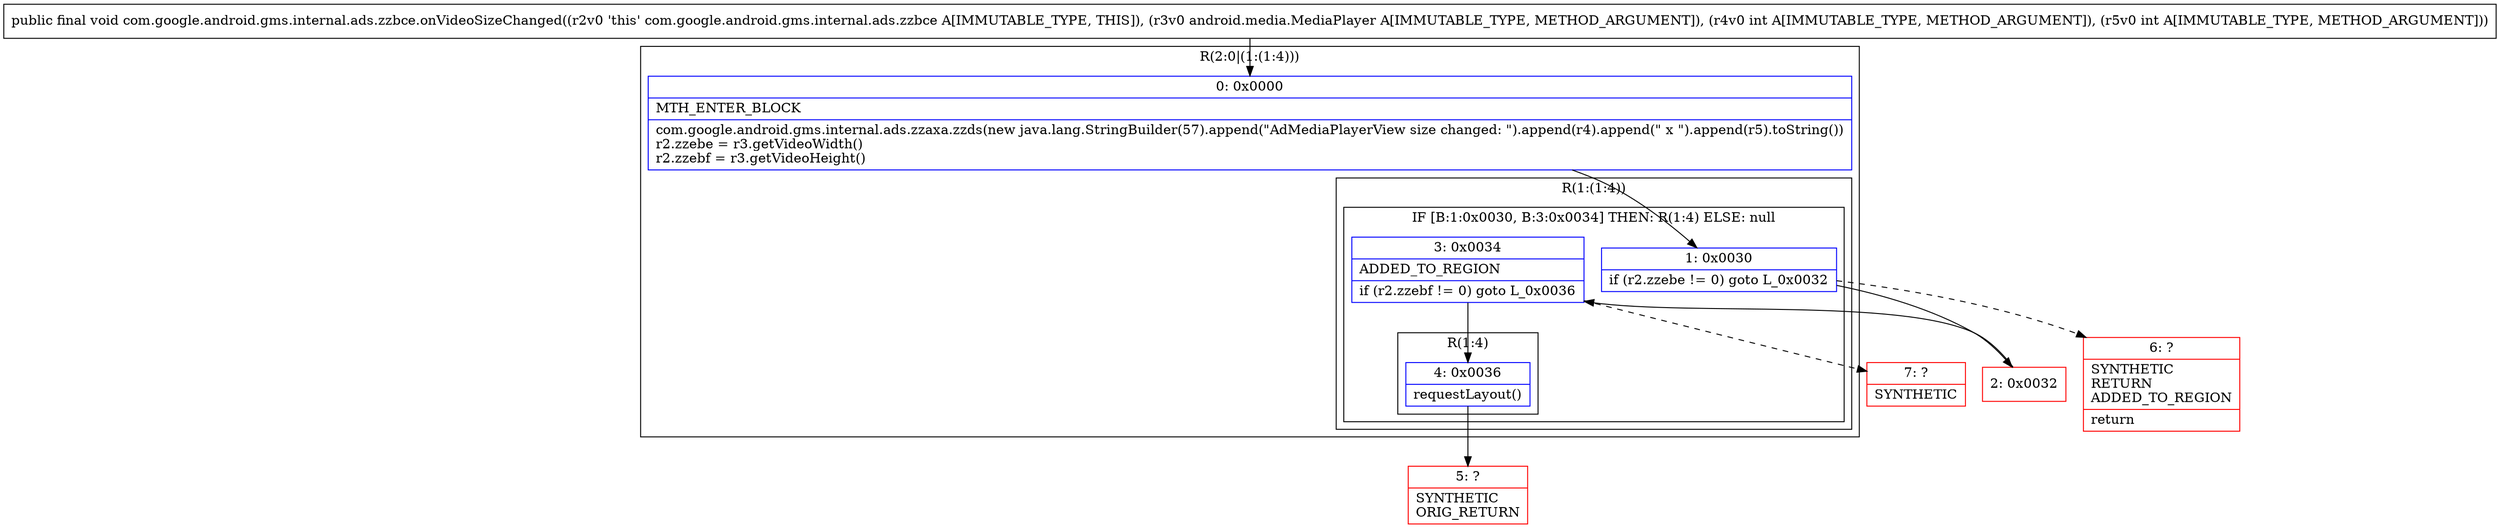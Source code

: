 digraph "CFG forcom.google.android.gms.internal.ads.zzbce.onVideoSizeChanged(Landroid\/media\/MediaPlayer;II)V" {
subgraph cluster_Region_497600457 {
label = "R(2:0|(1:(1:4)))";
node [shape=record,color=blue];
Node_0 [shape=record,label="{0\:\ 0x0000|MTH_ENTER_BLOCK\l|com.google.android.gms.internal.ads.zzaxa.zzds(new java.lang.StringBuilder(57).append(\"AdMediaPlayerView size changed: \").append(r4).append(\" x \").append(r5).toString())\lr2.zzebe = r3.getVideoWidth()\lr2.zzebf = r3.getVideoHeight()\l}"];
subgraph cluster_Region_2024505902 {
label = "R(1:(1:4))";
node [shape=record,color=blue];
subgraph cluster_IfRegion_1171282888 {
label = "IF [B:1:0x0030, B:3:0x0034] THEN: R(1:4) ELSE: null";
node [shape=record,color=blue];
Node_1 [shape=record,label="{1\:\ 0x0030|if (r2.zzebe != 0) goto L_0x0032\l}"];
Node_3 [shape=record,label="{3\:\ 0x0034|ADDED_TO_REGION\l|if (r2.zzebf != 0) goto L_0x0036\l}"];
subgraph cluster_Region_1182301956 {
label = "R(1:4)";
node [shape=record,color=blue];
Node_4 [shape=record,label="{4\:\ 0x0036|requestLayout()\l}"];
}
}
}
}
Node_2 [shape=record,color=red,label="{2\:\ 0x0032}"];
Node_5 [shape=record,color=red,label="{5\:\ ?|SYNTHETIC\lORIG_RETURN\l}"];
Node_6 [shape=record,color=red,label="{6\:\ ?|SYNTHETIC\lRETURN\lADDED_TO_REGION\l|return\l}"];
Node_7 [shape=record,color=red,label="{7\:\ ?|SYNTHETIC\l}"];
MethodNode[shape=record,label="{public final void com.google.android.gms.internal.ads.zzbce.onVideoSizeChanged((r2v0 'this' com.google.android.gms.internal.ads.zzbce A[IMMUTABLE_TYPE, THIS]), (r3v0 android.media.MediaPlayer A[IMMUTABLE_TYPE, METHOD_ARGUMENT]), (r4v0 int A[IMMUTABLE_TYPE, METHOD_ARGUMENT]), (r5v0 int A[IMMUTABLE_TYPE, METHOD_ARGUMENT])) }"];
MethodNode -> Node_0;
Node_0 -> Node_1;
Node_1 -> Node_2;
Node_1 -> Node_6[style=dashed];
Node_3 -> Node_4;
Node_3 -> Node_7[style=dashed];
Node_4 -> Node_5;
Node_2 -> Node_3;
}

